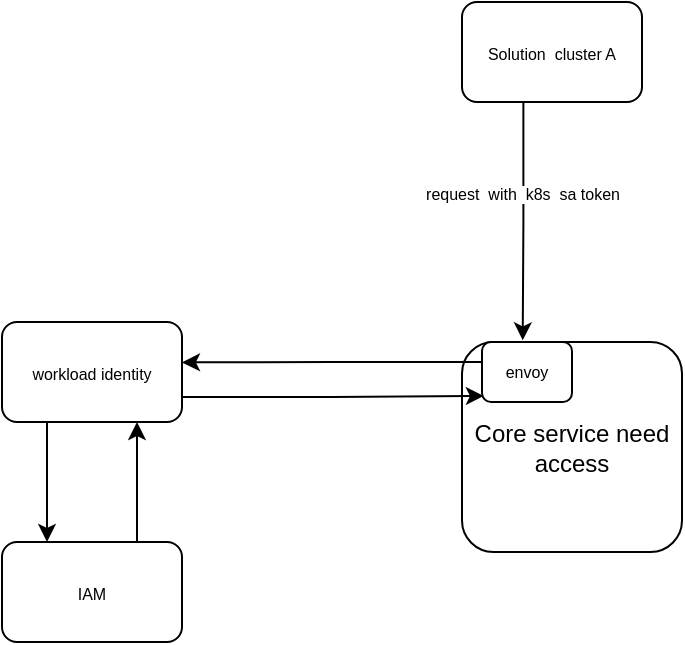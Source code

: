 <mxfile version="15.5.8" type="github" pages="3">
  <diagram id="b4ByG3n0g_XdcM6swtLX" name="Page-1">
    <mxGraphModel dx="1851" dy="540" grid="1" gridSize="10" guides="1" tooltips="1" connect="1" arrows="1" fold="1" page="1" pageScale="1" pageWidth="827" pageHeight="1169" math="0" shadow="0">
      <root>
        <mxCell id="0" />
        <mxCell id="1" parent="0" />
        <mxCell id="QcERvQICMJE9YjtgMvUy-7" style="edgeStyle=orthogonalEdgeStyle;rounded=0;orthogonalLoop=1;jettySize=auto;html=1;entryX=0.276;entryY=-0.008;entryDx=0;entryDy=0;fontSize=8;entryPerimeter=0;exitX=0.341;exitY=1.011;exitDx=0;exitDy=0;exitPerimeter=0;" parent="1" source="QcERvQICMJE9YjtgMvUy-2" target="QcERvQICMJE9YjtgMvUy-4" edge="1">
          <mxGeometry relative="1" as="geometry">
            <mxPoint x="170" y="440" as="sourcePoint" />
          </mxGeometry>
        </mxCell>
        <mxCell id="QcERvQICMJE9YjtgMvUy-8" value="request&amp;nbsp; with&amp;nbsp; k8s&amp;nbsp; sa token" style="edgeLabel;html=1;align=center;verticalAlign=middle;resizable=0;points=[];fontSize=8;" parent="QcERvQICMJE9YjtgMvUy-7" vertex="1" connectable="0">
          <mxGeometry x="-0.236" y="-1" relative="1" as="geometry">
            <mxPoint as="offset" />
          </mxGeometry>
        </mxCell>
        <mxCell id="QcERvQICMJE9YjtgMvUy-2" value="&lt;font style=&quot;font-size: 8px&quot;&gt;Solution&amp;nbsp; cluster A&lt;/font&gt;" style="rounded=1;whiteSpace=wrap;html=1;" parent="1" vertex="1">
          <mxGeometry x="160" y="390" width="90" height="50" as="geometry" />
        </mxCell>
        <mxCell id="QcERvQICMJE9YjtgMvUy-4" value="Core service need&lt;br&gt;access" style="rounded=1;whiteSpace=wrap;html=1;" parent="1" vertex="1">
          <mxGeometry x="160" y="560" width="110" height="105" as="geometry" />
        </mxCell>
        <mxCell id="J9pMrHEVpGNSI1H_bwjB-1" style="edgeStyle=orthogonalEdgeStyle;rounded=0;orthogonalLoop=1;jettySize=auto;html=1;exitX=0.25;exitY=1;exitDx=0;exitDy=0;entryX=0.25;entryY=0;entryDx=0;entryDy=0;" parent="1" source="QcERvQICMJE9YjtgMvUy-9" target="QcERvQICMJE9YjtgMvUy-12" edge="1">
          <mxGeometry relative="1" as="geometry" />
        </mxCell>
        <mxCell id="J9pMrHEVpGNSI1H_bwjB-3" style="edgeStyle=orthogonalEdgeStyle;rounded=0;orthogonalLoop=1;jettySize=auto;html=1;exitX=1;exitY=0.75;exitDx=0;exitDy=0;entryX=0.021;entryY=0.898;entryDx=0;entryDy=0;entryPerimeter=0;" parent="1" source="QcERvQICMJE9YjtgMvUy-9" target="QcERvQICMJE9YjtgMvUy-10" edge="1">
          <mxGeometry relative="1" as="geometry" />
        </mxCell>
        <mxCell id="QcERvQICMJE9YjtgMvUy-9" value="&lt;font style=&quot;font-size: 8px&quot;&gt;workload identity&lt;/font&gt;" style="rounded=1;whiteSpace=wrap;html=1;" parent="1" vertex="1">
          <mxGeometry x="-70" y="550" width="90" height="50" as="geometry" />
        </mxCell>
        <mxCell id="QcERvQICMJE9YjtgMvUy-11" style="edgeStyle=orthogonalEdgeStyle;rounded=0;orthogonalLoop=1;jettySize=auto;html=1;exitX=0;exitY=0.25;exitDx=0;exitDy=0;entryX=1;entryY=0.404;entryDx=0;entryDy=0;entryPerimeter=0;fontSize=8;" parent="1" source="QcERvQICMJE9YjtgMvUy-10" target="QcERvQICMJE9YjtgMvUy-9" edge="1">
          <mxGeometry relative="1" as="geometry">
            <Array as="points">
              <mxPoint x="170" y="570" />
              <mxPoint x="95" y="570" />
            </Array>
          </mxGeometry>
        </mxCell>
        <mxCell id="QcERvQICMJE9YjtgMvUy-10" value="envoy" style="rounded=1;whiteSpace=wrap;html=1;fontSize=8;" parent="1" vertex="1">
          <mxGeometry x="170" y="560" width="45" height="30" as="geometry" />
        </mxCell>
        <mxCell id="J9pMrHEVpGNSI1H_bwjB-2" style="edgeStyle=orthogonalEdgeStyle;rounded=0;orthogonalLoop=1;jettySize=auto;html=1;exitX=0.75;exitY=0;exitDx=0;exitDy=0;entryX=0.75;entryY=1;entryDx=0;entryDy=0;" parent="1" source="QcERvQICMJE9YjtgMvUy-12" target="QcERvQICMJE9YjtgMvUy-9" edge="1">
          <mxGeometry relative="1" as="geometry" />
        </mxCell>
        <mxCell id="QcERvQICMJE9YjtgMvUy-12" value="&lt;font style=&quot;font-size: 8px&quot;&gt;IAM&lt;/font&gt;" style="rounded=1;whiteSpace=wrap;html=1;" parent="1" vertex="1">
          <mxGeometry x="-70" y="660" width="90" height="50" as="geometry" />
        </mxCell>
      </root>
    </mxGraphModel>
  </diagram>
  <diagram id="orOfWPRd16nNayoBNhuf" name="Page-2">
    <mxGraphModel dx="853" dy="450" grid="1" gridSize="10" guides="1" tooltips="1" connect="1" arrows="1" fold="1" page="1" pageScale="1" pageWidth="827" pageHeight="1169" math="0" shadow="0">
      <root>
        <mxCell id="x3Psv9wIMixYnTsCgply-0" />
        <mxCell id="x3Psv9wIMixYnTsCgply-1" parent="x3Psv9wIMixYnTsCgply-0" />
        <mxCell id="x3Psv9wIMixYnTsCgply-2" value="" style="rounded=1;whiteSpace=wrap;html=1;fillColor=#f5f5f5;fontColor=#333333;strokeColor=#666666;" vertex="1" parent="x3Psv9wIMixYnTsCgply-1">
          <mxGeometry x="200" y="230" width="380" height="130" as="geometry" />
        </mxCell>
        <mxCell id="x3Psv9wIMixYnTsCgply-3" value="" style="endArrow=classic;html=1;rounded=0;entryX=0.5;entryY=0;entryDx=0;entryDy=0;" edge="1" parent="x3Psv9wIMixYnTsCgply-1" target="x3Psv9wIMixYnTsCgply-4">
          <mxGeometry width="50" height="50" relative="1" as="geometry">
            <mxPoint x="100" y="180" as="sourcePoint" />
            <mxPoint x="130" y="150" as="targetPoint" />
            <Array as="points">
              <mxPoint x="275" y="180" />
            </Array>
          </mxGeometry>
        </mxCell>
        <mxCell id="x3Psv9wIMixYnTsCgply-4" value="&lt;font style=&quot;font-size: 9px&quot;&gt;extract span;&lt;br&gt;inject to context&lt;/font&gt;" style="rounded=1;whiteSpace=wrap;html=1;fillColor=#dae8fc;strokeColor=#6c8ebf;" vertex="1" parent="x3Psv9wIMixYnTsCgply-1">
          <mxGeometry x="220" y="230" width="110" height="40" as="geometry" />
        </mxCell>
        <mxCell id="x3Psv9wIMixYnTsCgply-6" value="&lt;font style=&quot;font-size: 9px&quot;&gt;Start span from context;&lt;br&gt;Add header&lt;/font&gt;" style="rounded=1;whiteSpace=wrap;html=1;fillColor=#dae8fc;strokeColor=#6c8ebf;" vertex="1" parent="x3Psv9wIMixYnTsCgply-1">
          <mxGeometry x="440" y="230" width="110" height="40" as="geometry" />
        </mxCell>
        <mxCell id="x3Psv9wIMixYnTsCgply-7" value="Middleware" style="text;html=1;strokeColor=none;fillColor=none;align=center;verticalAlign=middle;whiteSpace=wrap;rounded=0;fontSize=9;" vertex="1" parent="x3Psv9wIMixYnTsCgply-1">
          <mxGeometry x="240" y="270" width="60" height="10" as="geometry" />
        </mxCell>
        <mxCell id="x3Psv9wIMixYnTsCgply-8" value="roundtrip" style="text;html=1;strokeColor=none;fillColor=none;align=center;verticalAlign=middle;whiteSpace=wrap;rounded=0;fontSize=9;" vertex="1" parent="x3Psv9wIMixYnTsCgply-1">
          <mxGeometry x="470" y="270" width="60" height="10" as="geometry" />
        </mxCell>
        <mxCell id="x3Psv9wIMixYnTsCgply-9" value="Service 1" style="text;html=1;strokeColor=none;fillColor=none;align=center;verticalAlign=middle;whiteSpace=wrap;rounded=0;fontSize=9;" vertex="1" parent="x3Psv9wIMixYnTsCgply-1">
          <mxGeometry x="354" y="310" width="60" height="30" as="geometry" />
        </mxCell>
        <mxCell id="x3Psv9wIMixYnTsCgply-10" value="" style="endArrow=classic;html=1;rounded=0;fontSize=9;exitX=0.5;exitY=0;exitDx=0;exitDy=0;" edge="1" parent="x3Psv9wIMixYnTsCgply-1" source="x3Psv9wIMixYnTsCgply-6">
          <mxGeometry width="50" height="50" relative="1" as="geometry">
            <mxPoint x="490" y="210" as="sourcePoint" />
            <mxPoint x="650" y="180" as="targetPoint" />
            <Array as="points">
              <mxPoint x="495" y="180" />
            </Array>
          </mxGeometry>
        </mxCell>
        <mxCell id="x3Psv9wIMixYnTsCgply-11" value="REST API" style="text;html=1;strokeColor=none;fillColor=none;align=center;verticalAlign=middle;whiteSpace=wrap;rounded=0;fontSize=9;" vertex="1" parent="x3Psv9wIMixYnTsCgply-1">
          <mxGeometry x="190" y="170" width="60" height="10" as="geometry" />
        </mxCell>
        <mxCell id="x3Psv9wIMixYnTsCgply-12" value="REST API" style="text;html=1;strokeColor=none;fillColor=none;align=center;verticalAlign=middle;whiteSpace=wrap;rounded=0;fontSize=9;" vertex="1" parent="x3Psv9wIMixYnTsCgply-1">
          <mxGeometry x="530" y="170" width="60" height="10" as="geometry" />
        </mxCell>
      </root>
    </mxGraphModel>
  </diagram>
  <diagram id="FQC6kj_795ZJFNBx_DUS" name="Page-3">
    <mxGraphModel dx="706" dy="333" grid="0" gridSize="10" guides="1" tooltips="1" connect="1" arrows="1" fold="1" page="1" pageScale="1" pageWidth="827" pageHeight="1169" math="0" shadow="0">
      <root>
        <mxCell id="AEApJBpo0z5xCWg6R1o6-0" />
        <mxCell id="AEApJBpo0z5xCWg6R1o6-1" parent="AEApJBpo0z5xCWg6R1o6-0" />
        <mxCell id="4hahicQDwtBHu9SPg1i7-0" value="" style="rounded=1;whiteSpace=wrap;html=1;fillColor=#f5f5f5;fontColor=#333333;strokeColor=#666666;" vertex="1" parent="AEApJBpo0z5xCWg6R1o6-1">
          <mxGeometry x="200" y="230" width="380" height="130" as="geometry" />
        </mxCell>
        <mxCell id="4hahicQDwtBHu9SPg1i7-1" value="" style="endArrow=classic;html=1;rounded=0;entryX=0.5;entryY=0;entryDx=0;entryDy=0;" edge="1" parent="AEApJBpo0z5xCWg6R1o6-1" target="4hahicQDwtBHu9SPg1i7-2">
          <mxGeometry width="50" height="50" relative="1" as="geometry">
            <mxPoint x="100" y="180" as="sourcePoint" />
            <mxPoint x="130" y="150" as="targetPoint" />
            <Array as="points">
              <mxPoint x="275" y="180" />
            </Array>
          </mxGeometry>
        </mxCell>
        <mxCell id="4hahicQDwtBHu9SPg1i7-2" value="&lt;font style=&quot;font-size: 9px&quot;&gt;extract span from header/metadata;&lt;br&gt;inject span to context&lt;/font&gt;" style="rounded=1;whiteSpace=wrap;html=1;fillColor=#dae8fc;strokeColor=#6c8ebf;" vertex="1" parent="AEApJBpo0z5xCWg6R1o6-1">
          <mxGeometry x="220" y="230" width="110" height="40" as="geometry" />
        </mxCell>
        <mxCell id="4hahicQDwtBHu9SPg1i7-3" value="&lt;font style=&quot;font-size: 9px&quot;&gt;Start span from context;&lt;br&gt;Add header/metadata&lt;/font&gt;" style="rounded=1;whiteSpace=wrap;html=1;fillColor=#dae8fc;strokeColor=#6c8ebf;" vertex="1" parent="AEApJBpo0z5xCWg6R1o6-1">
          <mxGeometry x="440" y="230" width="110" height="40" as="geometry" />
        </mxCell>
        <mxCell id="4hahicQDwtBHu9SPg1i7-4" value="Middleware" style="text;html=1;strokeColor=none;fillColor=none;align=center;verticalAlign=middle;whiteSpace=wrap;rounded=0;fontSize=9;" vertex="1" parent="AEApJBpo0z5xCWg6R1o6-1">
          <mxGeometry x="240" y="270" width="60" height="10" as="geometry" />
        </mxCell>
        <mxCell id="4hahicQDwtBHu9SPg1i7-5" value="roundtrip" style="text;html=1;strokeColor=none;fillColor=none;align=center;verticalAlign=middle;whiteSpace=wrap;rounded=0;fontSize=9;" vertex="1" parent="AEApJBpo0z5xCWg6R1o6-1">
          <mxGeometry x="470" y="270" width="60" height="10" as="geometry" />
        </mxCell>
        <mxCell id="4hahicQDwtBHu9SPg1i7-6" value="Service 1" style="text;html=1;strokeColor=none;fillColor=none;align=center;verticalAlign=middle;whiteSpace=wrap;rounded=0;fontSize=9;" vertex="1" parent="AEApJBpo0z5xCWg6R1o6-1">
          <mxGeometry x="354" y="280" width="60" height="30" as="geometry" />
        </mxCell>
        <mxCell id="4hahicQDwtBHu9SPg1i7-7" value="" style="endArrow=classic;html=1;rounded=0;fontSize=9;exitX=0.5;exitY=0;exitDx=0;exitDy=0;" edge="1" parent="AEApJBpo0z5xCWg6R1o6-1" source="4hahicQDwtBHu9SPg1i7-3">
          <mxGeometry width="50" height="50" relative="1" as="geometry">
            <mxPoint x="490" y="210" as="sourcePoint" />
            <mxPoint x="650" y="180" as="targetPoint" />
            <Array as="points">
              <mxPoint x="495" y="180" />
            </Array>
          </mxGeometry>
        </mxCell>
        <mxCell id="4hahicQDwtBHu9SPg1i7-8" value="API" style="text;html=1;strokeColor=none;fillColor=none;align=center;verticalAlign=middle;whiteSpace=wrap;rounded=0;fontSize=9;" vertex="1" parent="AEApJBpo0z5xCWg6R1o6-1">
          <mxGeometry x="190" y="170" width="60" height="10" as="geometry" />
        </mxCell>
        <mxCell id="4hahicQDwtBHu9SPg1i7-9" value="API" style="text;html=1;strokeColor=none;fillColor=none;align=center;verticalAlign=middle;whiteSpace=wrap;rounded=0;fontSize=9;" vertex="1" parent="AEApJBpo0z5xCWg6R1o6-1">
          <mxGeometry x="530" y="170" width="60" height="10" as="geometry" />
        </mxCell>
      </root>
    </mxGraphModel>
  </diagram>
</mxfile>
